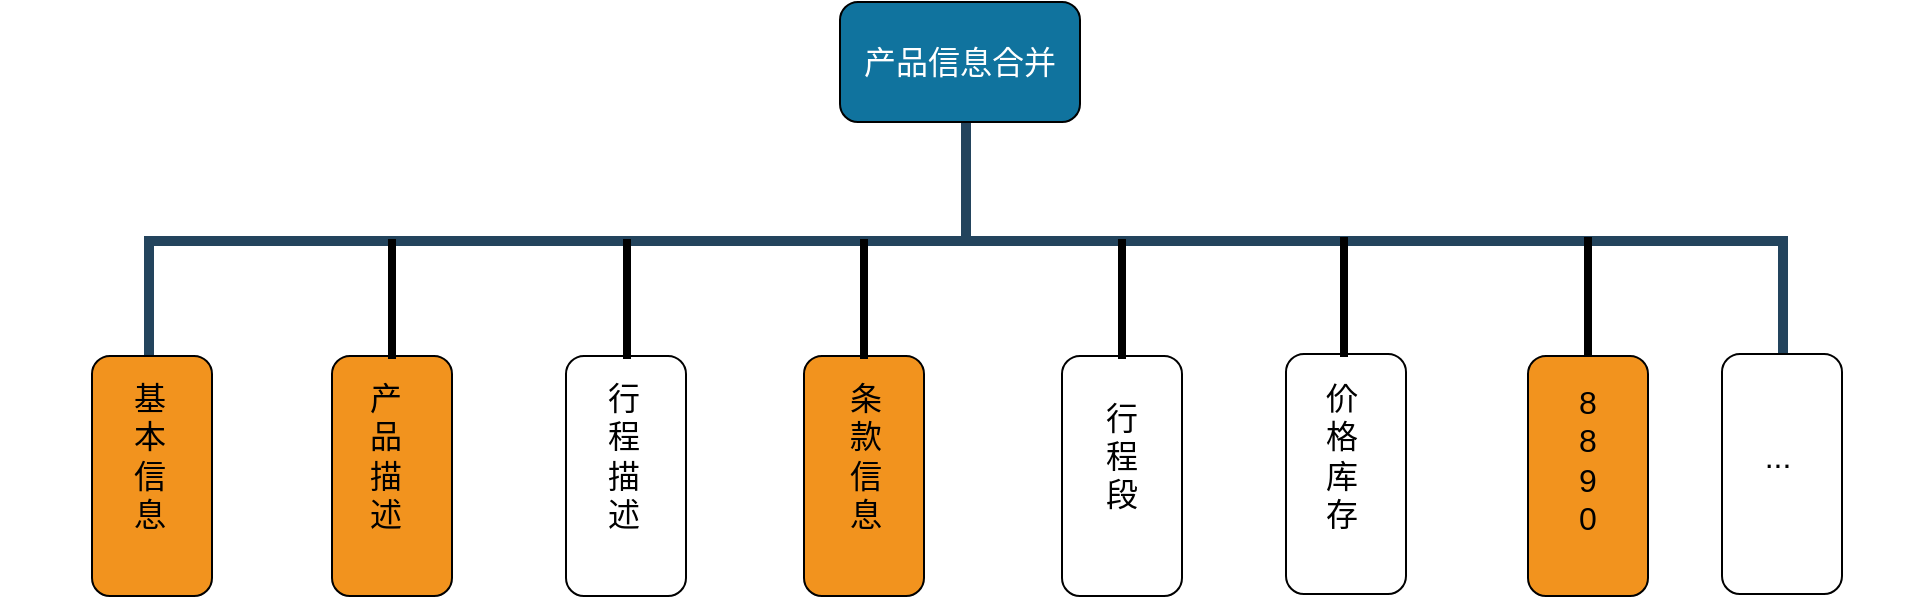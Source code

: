<mxfile version="10.8.0" type="github"><diagram name="Page-1" id="64c3da0e-402f-94eb-ee01-a36477274f13"><mxGraphModel dx="754" dy="285" grid="0" gridSize="10" guides="1" tooltips="1" connect="1" arrows="1" fold="1" page="0" pageScale="1" pageWidth="1169" pageHeight="826" background="#ffffff" math="0" shadow="0"><root><mxCell id="0"/><mxCell id="1" parent="0"/><mxCell id="PRa1ShAsSD1mwZs-6ogL-237" value="产品信息合并" style="rounded=1;whiteSpace=wrap;html=1;fillColor=#10739E;fontColor=#FFFFFF;fontSize=16;" parent="1" vertex="1"><mxGeometry x="1014" y="423" width="120" height="60" as="geometry"/></mxCell><mxCell id="PRa1ShAsSD1mwZs-6ogL-238" value="" style="strokeWidth=5;html=1;shape=mxgraph.flowchart.annotation_2;align=left;pointerEvents=1;fillColor=#3B8DF1;fontSize=16;fontColor=#FFFFFF;rotation=90;strokeColor=#23445D;" parent="1" vertex="1"><mxGeometry x="1018" y="134" width="118" height="817" as="geometry"/></mxCell><mxCell id="PRa1ShAsSD1mwZs-6ogL-240" value="" style="rounded=1;whiteSpace=wrap;html=1;fontSize=16;rotation=90;fillColor=#F2931E;" parent="1" vertex="1"><mxGeometry x="610" y="630" width="120" height="60" as="geometry"/></mxCell><mxCell id="PRa1ShAsSD1mwZs-6ogL-241" value="&lt;font&gt;基&lt;br&gt;本&lt;br&gt;信&lt;br&gt;息&lt;/font&gt;" style="text;html=1;strokeColor=none;fillColor=none;align=center;verticalAlign=middle;whiteSpace=wrap;rounded=0;fontSize=16;fontColor=#000000;" parent="1" vertex="1"><mxGeometry x="594" y="640" width="150" height="20" as="geometry"/></mxCell><mxCell id="PRa1ShAsSD1mwZs-6ogL-243" value="" style="rounded=1;whiteSpace=wrap;html=1;fillColor=#F2931E;fontSize=16;fontColor=#FFFFFF;rotation=90;" parent="1" vertex="1"><mxGeometry x="730" y="630" width="120" height="60" as="geometry"/></mxCell><mxCell id="PRa1ShAsSD1mwZs-6ogL-244" value="产&lt;br&gt;品&lt;br&gt;描&lt;br&gt;述" style="text;html=1;strokeColor=none;fillColor=none;align=center;verticalAlign=middle;whiteSpace=wrap;rounded=0;fontSize=16;fontColor=#000000;" parent="1" vertex="1"><mxGeometry x="712" y="640" width="150" height="20" as="geometry"/></mxCell><mxCell id="PRa1ShAsSD1mwZs-6ogL-245" value="" style="rounded=1;whiteSpace=wrap;html=1;fillColor=#F2931E;fontSize=16;fontColor=#FFFFFF;rotation=90;" parent="1" vertex="1"><mxGeometry x="966" y="630" width="120" height="60" as="geometry"/></mxCell><mxCell id="PRa1ShAsSD1mwZs-6ogL-247" value="" style="rounded=1;whiteSpace=wrap;html=1;fontSize=16;rotation=90;" parent="1" vertex="1"><mxGeometry x="1095" y="630" width="120" height="60" as="geometry"/></mxCell><mxCell id="PRa1ShAsSD1mwZs-6ogL-251" value="" style="rounded=1;whiteSpace=wrap;html=1;fillColor=#FFFFFF;fontSize=16;fontColor=#FFFFFF;rotation=90;" parent="1" vertex="1"><mxGeometry x="847" y="630" width="120" height="60" as="geometry"/></mxCell><mxCell id="PRa1ShAsSD1mwZs-6ogL-253" value="" style="rounded=1;whiteSpace=wrap;html=1;fillColor=#FFFFFF;fontSize=16;fontColor=#FFFFFF;rotation=90;" parent="1" vertex="1"><mxGeometry x="1207" y="629" width="120" height="60" as="geometry"/></mxCell><mxCell id="PRa1ShAsSD1mwZs-6ogL-254" value="价格库存&lt;br&gt;" style="text;html=1;strokeColor=none;fillColor=none;align=center;verticalAlign=middle;whiteSpace=wrap;rounded=0;fontSize=16;fontColor=#FFFFFF;direction=south;" parent="1" vertex="1"><mxGeometry x="1428" y="530" width="20" height="150" as="geometry"/></mxCell><mxCell id="PRa1ShAsSD1mwZs-6ogL-255" value="" style="rounded=1;whiteSpace=wrap;html=1;fillColor=#F2931E;fontSize=16;fontColor=#FFFFFF;rotation=90;" parent="1" vertex="1"><mxGeometry x="1328" y="630" width="120" height="60" as="geometry"/></mxCell><mxCell id="PRa1ShAsSD1mwZs-6ogL-256" value="价格库存&lt;br&gt;" style="text;html=1;strokeColor=none;fillColor=none;align=center;verticalAlign=middle;whiteSpace=wrap;rounded=0;fontSize=16;fontColor=#FFFFFF;direction=south;" parent="1" vertex="1"><mxGeometry x="1538" y="530" width="20" height="150" as="geometry"/></mxCell><mxCell id="PRa1ShAsSD1mwZs-6ogL-260" value="8&lt;br&gt;8&lt;br&gt;9&lt;br&gt;0&lt;br&gt;" style="text;html=1;strokeColor=none;fillColor=none;align=center;verticalAlign=middle;whiteSpace=wrap;rounded=0;fontSize=16;fontColor=#000000;direction=south;" parent="1" vertex="1"><mxGeometry x="1378" y="577" width="20" height="150" as="geometry"/></mxCell><mxCell id="PRa1ShAsSD1mwZs-6ogL-261" value="行&lt;br&gt;程&lt;br&gt;描&lt;br&gt;述" style="text;html=1;strokeColor=none;fillColor=none;align=center;verticalAlign=middle;whiteSpace=wrap;rounded=0;fontSize=16;fontColor=#000000;" parent="1" vertex="1"><mxGeometry x="831" y="640" width="150" height="20" as="geometry"/></mxCell><mxCell id="PRa1ShAsSD1mwZs-6ogL-262" value="条&lt;br&gt;款&lt;br&gt;信&lt;br&gt;息" style="text;html=1;strokeColor=none;fillColor=none;align=center;verticalAlign=middle;whiteSpace=wrap;rounded=0;fontSize=16;fontColor=#000000;" parent="1" vertex="1"><mxGeometry x="952" y="640" width="150" height="20" as="geometry"/></mxCell><mxCell id="PRa1ShAsSD1mwZs-6ogL-263" value="行&lt;br&gt;程&lt;br&gt;段" style="text;html=1;strokeColor=none;fillColor=none;align=center;verticalAlign=middle;whiteSpace=wrap;rounded=0;fontSize=16;fontColor=#000000;" parent="1" vertex="1"><mxGeometry x="1080" y="640" width="150" height="20" as="geometry"/></mxCell><mxCell id="PRa1ShAsSD1mwZs-6ogL-264" value="价&lt;br&gt;格&lt;br&gt;库&lt;br&gt;存" style="text;html=1;strokeColor=none;fillColor=none;align=center;verticalAlign=middle;whiteSpace=wrap;rounded=0;fontSize=16;fontColor=#000000;" parent="1" vertex="1"><mxGeometry x="1190" y="640" width="150" height="20" as="geometry"/></mxCell><mxCell id="PRa1ShAsSD1mwZs-6ogL-279" value="" style="line;strokeWidth=4;direction=south;html=1;fillColor=#F2931E;fontSize=16;fontColor=#000000;" parent="1" vertex="1"><mxGeometry x="785" y="541.5" width="10" height="60" as="geometry"/></mxCell><mxCell id="PRa1ShAsSD1mwZs-6ogL-280" value="" style="line;strokeWidth=4;direction=south;html=1;fillColor=#F2931E;fontSize=16;fontColor=#000000;" parent="1" vertex="1"><mxGeometry x="900" y="541.5" width="15" height="60" as="geometry"/></mxCell><mxCell id="PRa1ShAsSD1mwZs-6ogL-281" value="" style="line;strokeWidth=4;direction=south;html=1;fillColor=#F2931E;fontSize=16;fontColor=#000000;" parent="1" vertex="1"><mxGeometry x="1018.5" y="541.5" width="15" height="60" as="geometry"/></mxCell><mxCell id="PRa1ShAsSD1mwZs-6ogL-282" value="" style="line;strokeWidth=4;direction=south;html=1;fillColor=#F2931E;fontSize=16;fontColor=#000000;" parent="1" vertex="1"><mxGeometry x="1147.5" y="541.5" width="15" height="60" as="geometry"/></mxCell><mxCell id="PRa1ShAsSD1mwZs-6ogL-283" value="" style="line;strokeWidth=4;direction=south;html=1;fillColor=#F2931E;fontSize=16;fontColor=#000000;" parent="1" vertex="1"><mxGeometry x="1258.5" y="540.5" width="15" height="60" as="geometry"/></mxCell><mxCell id="Qv8rXDmuCuTJVZHlaGG--2" value="" style="line;strokeWidth=4;direction=south;html=1;fillColor=#F2931E;fontSize=16;fontColor=#000000;" vertex="1" parent="1"><mxGeometry x="1380.5" y="540.5" width="15" height="60" as="geometry"/></mxCell><mxCell id="Qv8rXDmuCuTJVZHlaGG--3" value="" style="rounded=1;whiteSpace=wrap;html=1;fillColor=#FFFFFF;fontSize=16;fontColor=#FFFFFF;rotation=90;" vertex="1" parent="1"><mxGeometry x="1425" y="629" width="120" height="60" as="geometry"/></mxCell><mxCell id="Qv8rXDmuCuTJVZHlaGG--4" value="..." style="text;html=1;strokeColor=none;fillColor=none;align=center;verticalAlign=middle;whiteSpace=wrap;rounded=0;fontSize=16;fontColor=#000000;" vertex="1" parent="1"><mxGeometry x="1408" y="640" width="150" height="20" as="geometry"/></mxCell></root></mxGraphModel></diagram></mxfile>
